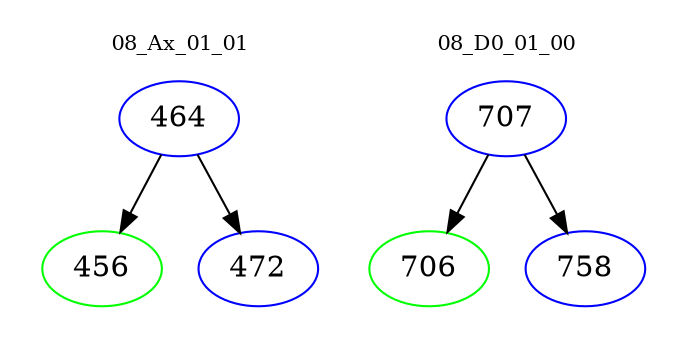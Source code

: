 digraph{
subgraph cluster_0 {
color = white
label = "08_Ax_01_01";
fontsize=10;
T0_464 [label="464", color="blue"]
T0_464 -> T0_456 [color="black"]
T0_456 [label="456", color="green"]
T0_464 -> T0_472 [color="black"]
T0_472 [label="472", color="blue"]
}
subgraph cluster_1 {
color = white
label = "08_D0_01_00";
fontsize=10;
T1_707 [label="707", color="blue"]
T1_707 -> T1_706 [color="black"]
T1_706 [label="706", color="green"]
T1_707 -> T1_758 [color="black"]
T1_758 [label="758", color="blue"]
}
}
